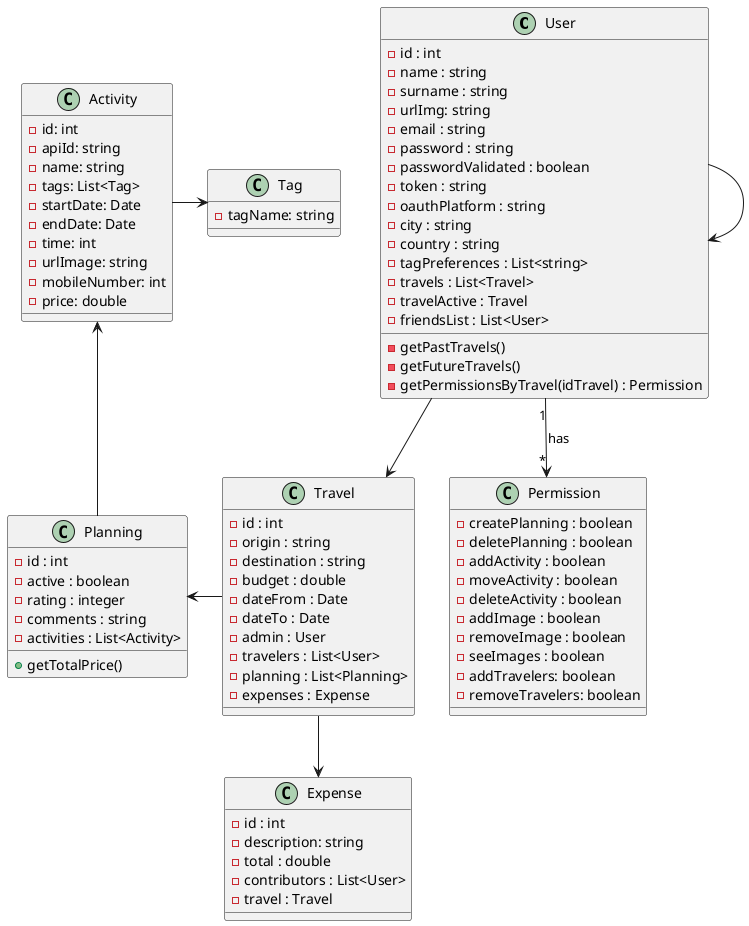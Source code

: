 @startuml Backend
'https://plantuml.com/class-diagram

User --> User
User --> Travel
User "1" --> "*" Permission : has
Travel -left-> Planning
Travel -down-> Expense
Planning -up-> Activity
Activity -right-> Tag

class User {
- id : int
- name : string
- surname : string
- urlImg: string
- email : string
- password : string
- passwordValidated : boolean
- token : string
- oauthPlatform : string
- city : string
- country : string
- tagPreferences : List<string>
- travels : List<Travel>
- travelActive : Travel
- friendsList : List<User>
- getPastTravels()
- getFutureTravels()
- getPermissionsByTravel(idTravel) : Permission
}

class Permission {
- createPlanning : boolean 
- deletePlanning : boolean
- addActivity : boolean
- moveActivity : boolean
- deleteActivity : boolean
- addImage : boolean
- removeImage : boolean
- seeImages : boolean
- addTravelers: boolean
- removeTravelers: boolean
}

class Travel {
- id : int
- origin : string
- destination : string
- budget : double
- dateFrom : Date
- dateTo : Date
- admin : User
- travelers : List<User>
- planning : List<Planning>
- expenses : Expense
}

' Gastos generales: no asociados a una actividad en concreto
class Expense{
- id : int
- description: string
- total : double
- contributors : List<User>
- travel : Travel
}

class Planning{
- id : int
- active : boolean
- rating : integer
- comments : string
- activities : List<Activity>
+ getTotalPrice()
}

class Activity{
- id: int
- apiId: string
- name: string
- tags: List<Tag>
- startDate: Date
- endDate: Date
' time in minuts
- time: int
- urlImage: string
- mobileNumber: int
- price: double
}

class Tag {
- tagName: string
}


@enduml